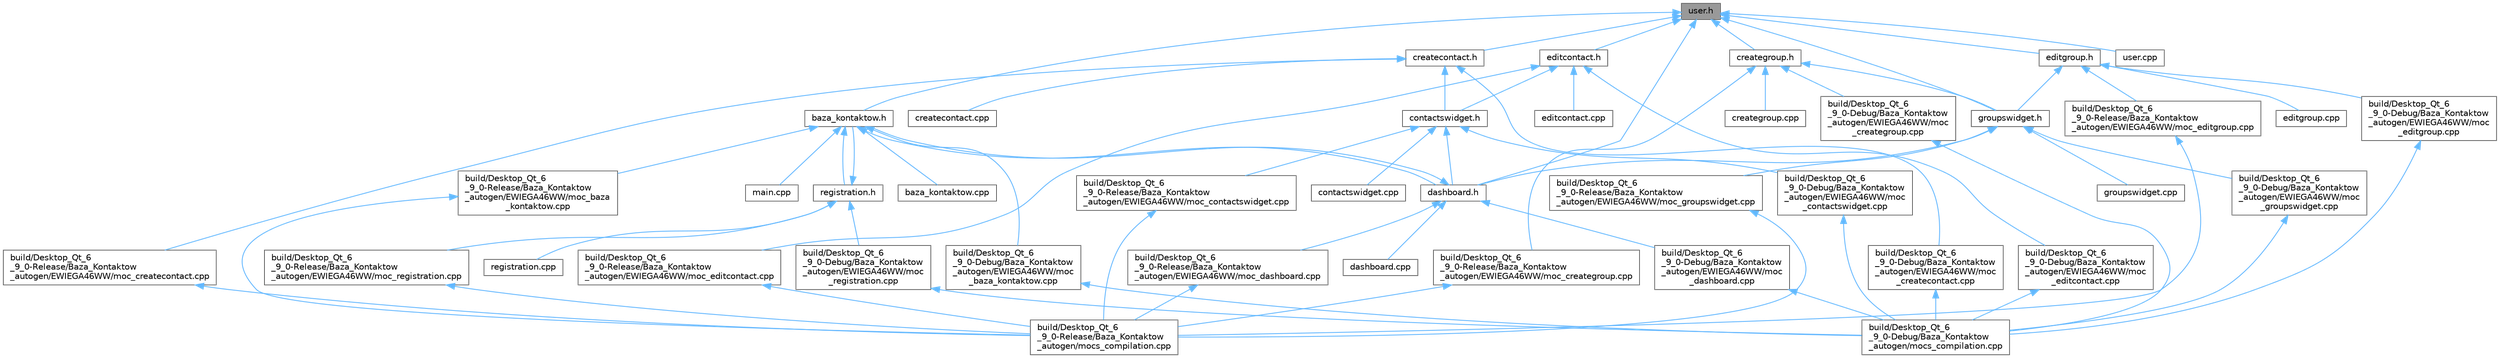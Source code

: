 digraph "user.h"
{
 // LATEX_PDF_SIZE
  bgcolor="transparent";
  edge [fontname=Helvetica,fontsize=10,labelfontname=Helvetica,labelfontsize=10];
  node [fontname=Helvetica,fontsize=10,shape=box,height=0.2,width=0.4];
  Node1 [id="Node000001",label="user.h",height=0.2,width=0.4,color="gray40", fillcolor="grey60", style="filled", fontcolor="black",tooltip=" "];
  Node1 -> Node2 [id="edge65_Node000001_Node000002",dir="back",color="steelblue1",style="solid",tooltip=" "];
  Node2 [id="Node000002",label="baza_kontaktow.h",height=0.2,width=0.4,color="grey40", fillcolor="white", style="filled",URL="$baza__kontaktow_8h.html",tooltip="Definicja klasy Baza_Kontaktow, głównego okna aplikacji, które pojawia się po uruchomieniu programu."];
  Node2 -> Node3 [id="edge66_Node000002_Node000003",dir="back",color="steelblue1",style="solid",tooltip=" "];
  Node3 [id="Node000003",label="baza_kontaktow.cpp",height=0.2,width=0.4,color="grey40", fillcolor="white", style="filled",URL="$baza__kontaktow_8cpp.html",tooltip=" "];
  Node2 -> Node4 [id="edge67_Node000002_Node000004",dir="back",color="steelblue1",style="solid",tooltip=" "];
  Node4 [id="Node000004",label="build/Desktop_Qt_6\l_9_0-Debug/Baza_Kontaktow\l_autogen/EWIEGA46WW/moc\l_baza_kontaktow.cpp",height=0.2,width=0.4,color="grey40", fillcolor="white", style="filled",URL="$Desktop__Qt__6__9__0-Debug_2Baza__Kontaktow__autogen_2EWIEGA46WW_2moc__baza__kontaktow_8cpp.html",tooltip=" "];
  Node4 -> Node5 [id="edge68_Node000004_Node000005",dir="back",color="steelblue1",style="solid",tooltip=" "];
  Node5 [id="Node000005",label="build/Desktop_Qt_6\l_9_0-Debug/Baza_Kontaktow\l_autogen/mocs_compilation.cpp",height=0.2,width=0.4,color="grey40", fillcolor="white", style="filled",URL="$Desktop__Qt__6__9__0-Debug_2Baza__Kontaktow__autogen_2mocs__compilation_8cpp.html",tooltip=" "];
  Node2 -> Node6 [id="edge69_Node000002_Node000006",dir="back",color="steelblue1",style="solid",tooltip=" "];
  Node6 [id="Node000006",label="build/Desktop_Qt_6\l_9_0-Release/Baza_Kontaktow\l_autogen/EWIEGA46WW/moc_baza\l_kontaktow.cpp",height=0.2,width=0.4,color="grey40", fillcolor="white", style="filled",URL="$Desktop__Qt__6__9__0-Release_2Baza__Kontaktow__autogen_2EWIEGA46WW_2moc__baza__kontaktow_8cpp.html",tooltip=" "];
  Node6 -> Node7 [id="edge70_Node000006_Node000007",dir="back",color="steelblue1",style="solid",tooltip=" "];
  Node7 [id="Node000007",label="build/Desktop_Qt_6\l_9_0-Release/Baza_Kontaktow\l_autogen/mocs_compilation.cpp",height=0.2,width=0.4,color="grey40", fillcolor="white", style="filled",URL="$Desktop__Qt__6__9__0-Release_2Baza__Kontaktow__autogen_2mocs__compilation_8cpp.html",tooltip=" "];
  Node2 -> Node8 [id="edge71_Node000002_Node000008",dir="back",color="steelblue1",style="solid",tooltip=" "];
  Node8 [id="Node000008",label="dashboard.h",height=0.2,width=0.4,color="grey40", fillcolor="white", style="filled",URL="$dashboard_8h.html",tooltip=" "];
  Node8 -> Node2 [id="edge72_Node000008_Node000002",dir="back",color="steelblue1",style="solid",tooltip=" "];
  Node8 -> Node9 [id="edge73_Node000008_Node000009",dir="back",color="steelblue1",style="solid",tooltip=" "];
  Node9 [id="Node000009",label="build/Desktop_Qt_6\l_9_0-Debug/Baza_Kontaktow\l_autogen/EWIEGA46WW/moc\l_dashboard.cpp",height=0.2,width=0.4,color="grey40", fillcolor="white", style="filled",URL="$Desktop__Qt__6__9__0-Debug_2Baza__Kontaktow__autogen_2EWIEGA46WW_2moc__dashboard_8cpp.html",tooltip=" "];
  Node9 -> Node5 [id="edge74_Node000009_Node000005",dir="back",color="steelblue1",style="solid",tooltip=" "];
  Node8 -> Node10 [id="edge75_Node000008_Node000010",dir="back",color="steelblue1",style="solid",tooltip=" "];
  Node10 [id="Node000010",label="build/Desktop_Qt_6\l_9_0-Release/Baza_Kontaktow\l_autogen/EWIEGA46WW/moc_dashboard.cpp",height=0.2,width=0.4,color="grey40", fillcolor="white", style="filled",URL="$Desktop__Qt__6__9__0-Release_2Baza__Kontaktow__autogen_2EWIEGA46WW_2moc__dashboard_8cpp.html",tooltip=" "];
  Node10 -> Node7 [id="edge76_Node000010_Node000007",dir="back",color="steelblue1",style="solid",tooltip=" "];
  Node8 -> Node11 [id="edge77_Node000008_Node000011",dir="back",color="steelblue1",style="solid",tooltip=" "];
  Node11 [id="Node000011",label="dashboard.cpp",height=0.2,width=0.4,color="grey40", fillcolor="white", style="filled",URL="$dashboard_8cpp.html",tooltip=" "];
  Node2 -> Node12 [id="edge78_Node000002_Node000012",dir="back",color="steelblue1",style="solid",tooltip=" "];
  Node12 [id="Node000012",label="main.cpp",height=0.2,width=0.4,color="grey40", fillcolor="white", style="filled",URL="$main_8cpp.html",tooltip=" "];
  Node2 -> Node13 [id="edge79_Node000002_Node000013",dir="back",color="steelblue1",style="solid",tooltip=" "];
  Node13 [id="Node000013",label="registration.h",height=0.2,width=0.4,color="grey40", fillcolor="white", style="filled",URL="$registration_8h.html",tooltip=" "];
  Node13 -> Node2 [id="edge80_Node000013_Node000002",dir="back",color="steelblue1",style="solid",tooltip=" "];
  Node13 -> Node14 [id="edge81_Node000013_Node000014",dir="back",color="steelblue1",style="solid",tooltip=" "];
  Node14 [id="Node000014",label="build/Desktop_Qt_6\l_9_0-Debug/Baza_Kontaktow\l_autogen/EWIEGA46WW/moc\l_registration.cpp",height=0.2,width=0.4,color="grey40", fillcolor="white", style="filled",URL="$Desktop__Qt__6__9__0-Debug_2Baza__Kontaktow__autogen_2EWIEGA46WW_2moc__registration_8cpp.html",tooltip=" "];
  Node14 -> Node5 [id="edge82_Node000014_Node000005",dir="back",color="steelblue1",style="solid",tooltip=" "];
  Node13 -> Node15 [id="edge83_Node000013_Node000015",dir="back",color="steelblue1",style="solid",tooltip=" "];
  Node15 [id="Node000015",label="build/Desktop_Qt_6\l_9_0-Release/Baza_Kontaktow\l_autogen/EWIEGA46WW/moc_registration.cpp",height=0.2,width=0.4,color="grey40", fillcolor="white", style="filled",URL="$Desktop__Qt__6__9__0-Release_2Baza__Kontaktow__autogen_2EWIEGA46WW_2moc__registration_8cpp.html",tooltip=" "];
  Node15 -> Node7 [id="edge84_Node000015_Node000007",dir="back",color="steelblue1",style="solid",tooltip=" "];
  Node13 -> Node16 [id="edge85_Node000013_Node000016",dir="back",color="steelblue1",style="solid",tooltip=" "];
  Node16 [id="Node000016",label="registration.cpp",height=0.2,width=0.4,color="grey40", fillcolor="white", style="filled",URL="$registration_8cpp.html",tooltip=" "];
  Node1 -> Node17 [id="edge86_Node000001_Node000017",dir="back",color="steelblue1",style="solid",tooltip=" "];
  Node17 [id="Node000017",label="createcontact.h",height=0.2,width=0.4,color="grey40", fillcolor="white", style="filled",URL="$createcontact_8h.html",tooltip=" "];
  Node17 -> Node18 [id="edge87_Node000017_Node000018",dir="back",color="steelblue1",style="solid",tooltip=" "];
  Node18 [id="Node000018",label="build/Desktop_Qt_6\l_9_0-Debug/Baza_Kontaktow\l_autogen/EWIEGA46WW/moc\l_createcontact.cpp",height=0.2,width=0.4,color="grey40", fillcolor="white", style="filled",URL="$Desktop__Qt__6__9__0-Debug_2Baza__Kontaktow__autogen_2EWIEGA46WW_2moc__createcontact_8cpp.html",tooltip=" "];
  Node18 -> Node5 [id="edge88_Node000018_Node000005",dir="back",color="steelblue1",style="solid",tooltip=" "];
  Node17 -> Node19 [id="edge89_Node000017_Node000019",dir="back",color="steelblue1",style="solid",tooltip=" "];
  Node19 [id="Node000019",label="build/Desktop_Qt_6\l_9_0-Release/Baza_Kontaktow\l_autogen/EWIEGA46WW/moc_createcontact.cpp",height=0.2,width=0.4,color="grey40", fillcolor="white", style="filled",URL="$Desktop__Qt__6__9__0-Release_2Baza__Kontaktow__autogen_2EWIEGA46WW_2moc__createcontact_8cpp.html",tooltip=" "];
  Node19 -> Node7 [id="edge90_Node000019_Node000007",dir="back",color="steelblue1",style="solid",tooltip=" "];
  Node17 -> Node20 [id="edge91_Node000017_Node000020",dir="back",color="steelblue1",style="solid",tooltip=" "];
  Node20 [id="Node000020",label="contactswidget.h",height=0.2,width=0.4,color="grey40", fillcolor="white", style="filled",URL="$contactswidget_8h.html",tooltip=" "];
  Node20 -> Node21 [id="edge92_Node000020_Node000021",dir="back",color="steelblue1",style="solid",tooltip=" "];
  Node21 [id="Node000021",label="build/Desktop_Qt_6\l_9_0-Debug/Baza_Kontaktow\l_autogen/EWIEGA46WW/moc\l_contactswidget.cpp",height=0.2,width=0.4,color="grey40", fillcolor="white", style="filled",URL="$Desktop__Qt__6__9__0-Debug_2Baza__Kontaktow__autogen_2EWIEGA46WW_2moc__contactswidget_8cpp.html",tooltip=" "];
  Node21 -> Node5 [id="edge93_Node000021_Node000005",dir="back",color="steelblue1",style="solid",tooltip=" "];
  Node20 -> Node22 [id="edge94_Node000020_Node000022",dir="back",color="steelblue1",style="solid",tooltip=" "];
  Node22 [id="Node000022",label="build/Desktop_Qt_6\l_9_0-Release/Baza_Kontaktow\l_autogen/EWIEGA46WW/moc_contactswidget.cpp",height=0.2,width=0.4,color="grey40", fillcolor="white", style="filled",URL="$Desktop__Qt__6__9__0-Release_2Baza__Kontaktow__autogen_2EWIEGA46WW_2moc__contactswidget_8cpp.html",tooltip=" "];
  Node22 -> Node7 [id="edge95_Node000022_Node000007",dir="back",color="steelblue1",style="solid",tooltip=" "];
  Node20 -> Node23 [id="edge96_Node000020_Node000023",dir="back",color="steelblue1",style="solid",tooltip=" "];
  Node23 [id="Node000023",label="contactswidget.cpp",height=0.2,width=0.4,color="grey40", fillcolor="white", style="filled",URL="$contactswidget_8cpp.html",tooltip=" "];
  Node20 -> Node8 [id="edge97_Node000020_Node000008",dir="back",color="steelblue1",style="solid",tooltip=" "];
  Node17 -> Node24 [id="edge98_Node000017_Node000024",dir="back",color="steelblue1",style="solid",tooltip=" "];
  Node24 [id="Node000024",label="createcontact.cpp",height=0.2,width=0.4,color="grey40", fillcolor="white", style="filled",URL="$createcontact_8cpp.html",tooltip=" "];
  Node1 -> Node25 [id="edge99_Node000001_Node000025",dir="back",color="steelblue1",style="solid",tooltip=" "];
  Node25 [id="Node000025",label="creategroup.h",height=0.2,width=0.4,color="grey40", fillcolor="white", style="filled",URL="$creategroup_8h.html",tooltip=" "];
  Node25 -> Node26 [id="edge100_Node000025_Node000026",dir="back",color="steelblue1",style="solid",tooltip=" "];
  Node26 [id="Node000026",label="build/Desktop_Qt_6\l_9_0-Debug/Baza_Kontaktow\l_autogen/EWIEGA46WW/moc\l_creategroup.cpp",height=0.2,width=0.4,color="grey40", fillcolor="white", style="filled",URL="$Desktop__Qt__6__9__0-Debug_2Baza__Kontaktow__autogen_2EWIEGA46WW_2moc__creategroup_8cpp.html",tooltip=" "];
  Node26 -> Node5 [id="edge101_Node000026_Node000005",dir="back",color="steelblue1",style="solid",tooltip=" "];
  Node25 -> Node27 [id="edge102_Node000025_Node000027",dir="back",color="steelblue1",style="solid",tooltip=" "];
  Node27 [id="Node000027",label="build/Desktop_Qt_6\l_9_0-Release/Baza_Kontaktow\l_autogen/EWIEGA46WW/moc_creategroup.cpp",height=0.2,width=0.4,color="grey40", fillcolor="white", style="filled",URL="$Desktop__Qt__6__9__0-Release_2Baza__Kontaktow__autogen_2EWIEGA46WW_2moc__creategroup_8cpp.html",tooltip=" "];
  Node27 -> Node7 [id="edge103_Node000027_Node000007",dir="back",color="steelblue1",style="solid",tooltip=" "];
  Node25 -> Node28 [id="edge104_Node000025_Node000028",dir="back",color="steelblue1",style="solid",tooltip=" "];
  Node28 [id="Node000028",label="creategroup.cpp",height=0.2,width=0.4,color="grey40", fillcolor="white", style="filled",URL="$creategroup_8cpp.html",tooltip=" "];
  Node25 -> Node29 [id="edge105_Node000025_Node000029",dir="back",color="steelblue1",style="solid",tooltip=" "];
  Node29 [id="Node000029",label="groupswidget.h",height=0.2,width=0.4,color="grey40", fillcolor="white", style="filled",URL="$groupswidget_8h.html",tooltip=" "];
  Node29 -> Node30 [id="edge106_Node000029_Node000030",dir="back",color="steelblue1",style="solid",tooltip=" "];
  Node30 [id="Node000030",label="build/Desktop_Qt_6\l_9_0-Debug/Baza_Kontaktow\l_autogen/EWIEGA46WW/moc\l_groupswidget.cpp",height=0.2,width=0.4,color="grey40", fillcolor="white", style="filled",URL="$Desktop__Qt__6__9__0-Debug_2Baza__Kontaktow__autogen_2EWIEGA46WW_2moc__groupswidget_8cpp.html",tooltip=" "];
  Node30 -> Node5 [id="edge107_Node000030_Node000005",dir="back",color="steelblue1",style="solid",tooltip=" "];
  Node29 -> Node31 [id="edge108_Node000029_Node000031",dir="back",color="steelblue1",style="solid",tooltip=" "];
  Node31 [id="Node000031",label="build/Desktop_Qt_6\l_9_0-Release/Baza_Kontaktow\l_autogen/EWIEGA46WW/moc_groupswidget.cpp",height=0.2,width=0.4,color="grey40", fillcolor="white", style="filled",URL="$Desktop__Qt__6__9__0-Release_2Baza__Kontaktow__autogen_2EWIEGA46WW_2moc__groupswidget_8cpp.html",tooltip=" "];
  Node31 -> Node7 [id="edge109_Node000031_Node000007",dir="back",color="steelblue1",style="solid",tooltip=" "];
  Node29 -> Node8 [id="edge110_Node000029_Node000008",dir="back",color="steelblue1",style="solid",tooltip=" "];
  Node29 -> Node32 [id="edge111_Node000029_Node000032",dir="back",color="steelblue1",style="solid",tooltip=" "];
  Node32 [id="Node000032",label="groupswidget.cpp",height=0.2,width=0.4,color="grey40", fillcolor="white", style="filled",URL="$groupswidget_8cpp.html",tooltip=" "];
  Node1 -> Node8 [id="edge112_Node000001_Node000008",dir="back",color="steelblue1",style="solid",tooltip=" "];
  Node1 -> Node33 [id="edge113_Node000001_Node000033",dir="back",color="steelblue1",style="solid",tooltip=" "];
  Node33 [id="Node000033",label="editcontact.h",height=0.2,width=0.4,color="grey40", fillcolor="white", style="filled",URL="$editcontact_8h.html",tooltip=" "];
  Node33 -> Node34 [id="edge114_Node000033_Node000034",dir="back",color="steelblue1",style="solid",tooltip=" "];
  Node34 [id="Node000034",label="build/Desktop_Qt_6\l_9_0-Debug/Baza_Kontaktow\l_autogen/EWIEGA46WW/moc\l_editcontact.cpp",height=0.2,width=0.4,color="grey40", fillcolor="white", style="filled",URL="$Desktop__Qt__6__9__0-Debug_2Baza__Kontaktow__autogen_2EWIEGA46WW_2moc__editcontact_8cpp.html",tooltip=" "];
  Node34 -> Node5 [id="edge115_Node000034_Node000005",dir="back",color="steelblue1",style="solid",tooltip=" "];
  Node33 -> Node35 [id="edge116_Node000033_Node000035",dir="back",color="steelblue1",style="solid",tooltip=" "];
  Node35 [id="Node000035",label="build/Desktop_Qt_6\l_9_0-Release/Baza_Kontaktow\l_autogen/EWIEGA46WW/moc_editcontact.cpp",height=0.2,width=0.4,color="grey40", fillcolor="white", style="filled",URL="$Desktop__Qt__6__9__0-Release_2Baza__Kontaktow__autogen_2EWIEGA46WW_2moc__editcontact_8cpp.html",tooltip=" "];
  Node35 -> Node7 [id="edge117_Node000035_Node000007",dir="back",color="steelblue1",style="solid",tooltip=" "];
  Node33 -> Node20 [id="edge118_Node000033_Node000020",dir="back",color="steelblue1",style="solid",tooltip=" "];
  Node33 -> Node36 [id="edge119_Node000033_Node000036",dir="back",color="steelblue1",style="solid",tooltip=" "];
  Node36 [id="Node000036",label="editcontact.cpp",height=0.2,width=0.4,color="grey40", fillcolor="white", style="filled",URL="$editcontact_8cpp.html",tooltip=" "];
  Node1 -> Node37 [id="edge120_Node000001_Node000037",dir="back",color="steelblue1",style="solid",tooltip=" "];
  Node37 [id="Node000037",label="editgroup.h",height=0.2,width=0.4,color="grey40", fillcolor="white", style="filled",URL="$editgroup_8h.html",tooltip=" "];
  Node37 -> Node38 [id="edge121_Node000037_Node000038",dir="back",color="steelblue1",style="solid",tooltip=" "];
  Node38 [id="Node000038",label="build/Desktop_Qt_6\l_9_0-Debug/Baza_Kontaktow\l_autogen/EWIEGA46WW/moc\l_editgroup.cpp",height=0.2,width=0.4,color="grey40", fillcolor="white", style="filled",URL="$Desktop__Qt__6__9__0-Debug_2Baza__Kontaktow__autogen_2EWIEGA46WW_2moc__editgroup_8cpp.html",tooltip=" "];
  Node38 -> Node5 [id="edge122_Node000038_Node000005",dir="back",color="steelblue1",style="solid",tooltip=" "];
  Node37 -> Node39 [id="edge123_Node000037_Node000039",dir="back",color="steelblue1",style="solid",tooltip=" "];
  Node39 [id="Node000039",label="build/Desktop_Qt_6\l_9_0-Release/Baza_Kontaktow\l_autogen/EWIEGA46WW/moc_editgroup.cpp",height=0.2,width=0.4,color="grey40", fillcolor="white", style="filled",URL="$Desktop__Qt__6__9__0-Release_2Baza__Kontaktow__autogen_2EWIEGA46WW_2moc__editgroup_8cpp.html",tooltip=" "];
  Node39 -> Node7 [id="edge124_Node000039_Node000007",dir="back",color="steelblue1",style="solid",tooltip=" "];
  Node37 -> Node40 [id="edge125_Node000037_Node000040",dir="back",color="steelblue1",style="solid",tooltip=" "];
  Node40 [id="Node000040",label="editgroup.cpp",height=0.2,width=0.4,color="grey40", fillcolor="white", style="filled",URL="$editgroup_8cpp.html",tooltip=" "];
  Node37 -> Node29 [id="edge126_Node000037_Node000029",dir="back",color="steelblue1",style="solid",tooltip=" "];
  Node1 -> Node29 [id="edge127_Node000001_Node000029",dir="back",color="steelblue1",style="solid",tooltip=" "];
  Node1 -> Node41 [id="edge128_Node000001_Node000041",dir="back",color="steelblue1",style="solid",tooltip=" "];
  Node41 [id="Node000041",label="user.cpp",height=0.2,width=0.4,color="grey40", fillcolor="white", style="filled",URL="$user_8cpp.html",tooltip=" "];
}
